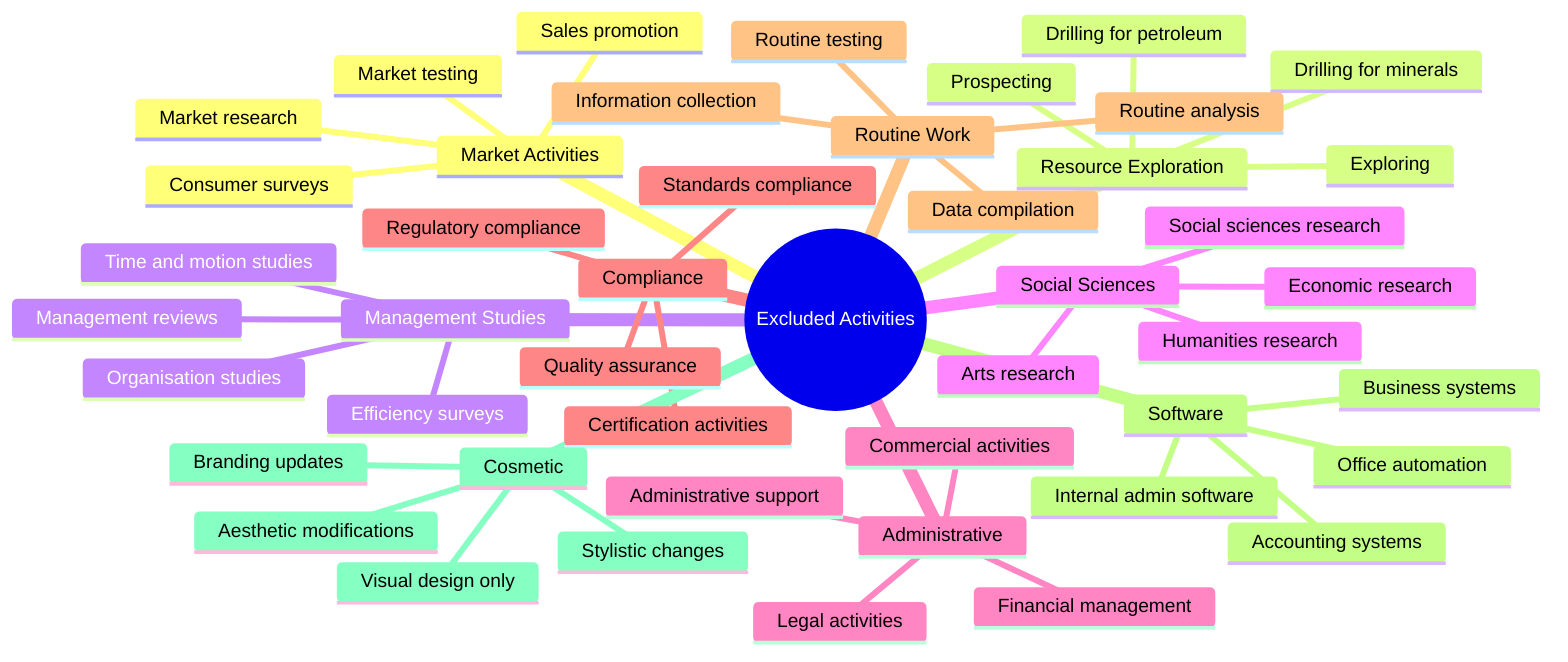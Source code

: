 mindmap
  root((Excluded Activities))
    Market Activities
      Market research
      Sales promotion
      Market testing
      Consumer surveys
    Resource Exploration
      Prospecting
      Exploring
      Drilling for minerals
      Drilling for petroleum
    Management Studies
      Efficiency surveys
      Management reviews
      Organisation studies
      Time and motion studies
    Social Sciences
      Arts research
      Humanities research
      Social sciences research
      Economic research
    Administrative
      Commercial activities
      Legal activities
      Administrative support
      Financial management
    Compliance
      Regulatory compliance
      Standards compliance
      Quality assurance
      Certification activities
    Routine Work
      Routine testing
      Routine analysis
      Information collection
      Data compilation
    Software
      Internal admin software
      Business systems
      Office automation
      Accounting systems
    Cosmetic
      Stylistic changes
      Aesthetic modifications
      Branding updates
      Visual design only